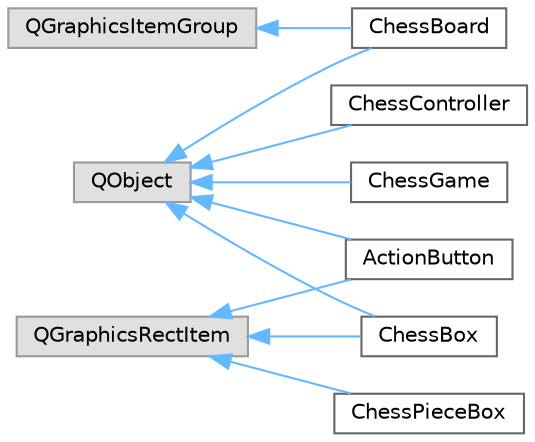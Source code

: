 digraph "Graphical Class Hierarchy"
{
 // LATEX_PDF_SIZE
  bgcolor="transparent";
  edge [fontname=Helvetica,fontsize=10,labelfontname=Helvetica,labelfontsize=10];
  node [fontname=Helvetica,fontsize=10,shape=box,height=0.2,width=0.4];
  rankdir="LR";
  Node0 [id="Node000000",label="QGraphicsItemGroup",height=0.2,width=0.4,color="grey60", fillcolor="#E0E0E0", style="filled",tooltip=" "];
  Node0 -> Node1 [id="edge7_Node000000_Node000001",dir="back",color="steelblue1",style="solid",tooltip=" "];
  Node1 [id="Node000001",label="ChessBoard",height=0.2,width=0.4,color="grey40", fillcolor="white", style="filled",URL="$class_chess_board.html",tooltip="The ChessBoard class represents the chessboard in the graphical user interface."];
  Node4 [id="Node000004",label="QGraphicsRectItem",height=0.2,width=0.4,color="grey60", fillcolor="#E0E0E0", style="filled",tooltip=" "];
  Node4 -> Node3 [id="edge8_Node000004_Node000003",dir="back",color="steelblue1",style="solid",tooltip=" "];
  Node3 [id="Node000003",label="ActionButton",height=0.2,width=0.4,color="grey40", fillcolor="white", style="filled",URL="$class_action_button.html",tooltip="The ActionButton class represents a clickable button in the graphical user interface."];
  Node4 -> Node5 [id="edge9_Node000004_Node000005",dir="back",color="steelblue1",style="solid",tooltip=" "];
  Node5 [id="Node000005",label="ChessBox",height=0.2,width=0.4,color="grey40", fillcolor="white", style="filled",URL="$class_chess_box.html",tooltip="The ChessBox class represents a single square on the chessboard."];
  Node4 -> Node6 [id="edge10_Node000004_Node000006",dir="back",color="steelblue1",style="solid",tooltip=" "];
  Node6 [id="Node000006",label="ChessPieceBox",height=0.2,width=0.4,color="grey40", fillcolor="white", style="filled",URL="$class_chess_piece_box.html",tooltip="The ChessPieceBox class represents a graphical item displaying a chess piece on the chessboard."];
  Node2 [id="Node000002",label="QObject",height=0.2,width=0.4,color="grey60", fillcolor="#E0E0E0", style="filled",tooltip=" "];
  Node2 -> Node3 [id="edge11_Node000002_Node000003",dir="back",color="steelblue1",style="solid",tooltip=" "];
  Node2 -> Node1 [id="edge12_Node000002_Node000001",dir="back",color="steelblue1",style="solid",tooltip=" "];
  Node2 -> Node5 [id="edge13_Node000002_Node000005",dir="back",color="steelblue1",style="solid",tooltip=" "];
  Node2 -> Node7 [id="edge14_Node000002_Node000007",dir="back",color="steelblue1",style="solid",tooltip=" "];
  Node7 [id="Node000007",label="ChessController",height=0.2,width=0.4,color="grey40", fillcolor="white", style="filled",URL="$class_chess_controller.html",tooltip="The ChessController class handles the communication between the ChessGame logic and the ChessBoardWid..."];
  Node2 -> Node8 [id="edge15_Node000002_Node000008",dir="back",color="steelblue1",style="solid",tooltip=" "];
  Node8 [id="Node000008",label="ChessGame",height=0.2,width=0.4,color="grey40", fillcolor="white", style="filled",URL="$class_chess_game.html",tooltip="The ChessGame class represents the logic and state of a chess game."];
}
